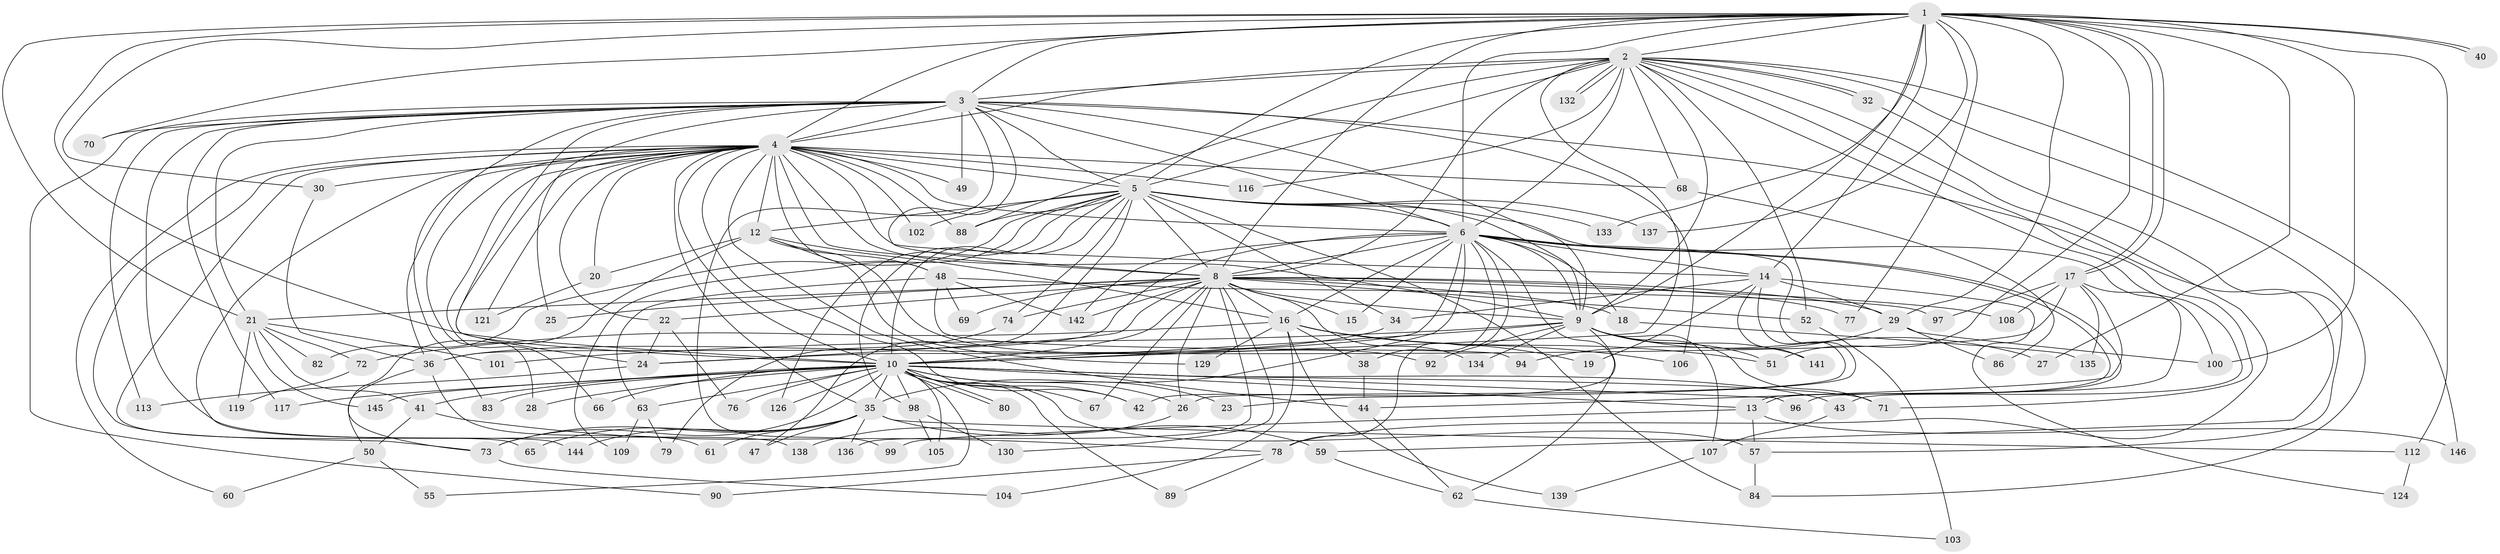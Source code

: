 // Generated by graph-tools (version 1.1) at 2025/51/02/27/25 19:51:49]
// undirected, 112 vertices, 266 edges
graph export_dot {
graph [start="1"]
  node [color=gray90,style=filled];
  1 [super="+54"];
  2 [super="+118"];
  3 [super="+39"];
  4 [super="+93"];
  5 [super="+58"];
  6 [super="+7"];
  8 [super="+143"];
  9 [super="+125"];
  10 [super="+11"];
  12 [super="+87"];
  13 [super="+81"];
  14 [super="+64"];
  15;
  16 [super="+95"];
  17 [super="+45"];
  18;
  19 [super="+91"];
  20;
  21 [super="+31"];
  22 [super="+110"];
  23;
  24;
  25 [super="+85"];
  26 [super="+128"];
  27;
  28;
  29 [super="+33"];
  30 [super="+111"];
  32;
  34;
  35 [super="+37"];
  36 [super="+46"];
  38;
  40;
  41;
  42 [super="+123"];
  43;
  44 [super="+56"];
  47;
  48 [super="+53"];
  49;
  50;
  51 [super="+140"];
  52;
  55;
  57 [super="+131"];
  59;
  60;
  61;
  62 [super="+122"];
  63;
  65;
  66;
  67;
  68;
  69;
  70;
  71 [super="+75"];
  72;
  73 [super="+127"];
  74;
  76;
  77;
  78 [super="+114"];
  79;
  80;
  82;
  83;
  84 [super="+120"];
  86;
  88;
  89;
  90;
  92;
  94;
  96;
  97;
  98;
  99;
  100 [super="+115"];
  101;
  102;
  103;
  104;
  105;
  106;
  107;
  108;
  109;
  112;
  113;
  116;
  117;
  119;
  121;
  124;
  126;
  129;
  130;
  132;
  133;
  134;
  135;
  136;
  137;
  138;
  139;
  141;
  142 [super="+147"];
  144;
  145;
  146;
  1 -- 2;
  1 -- 3;
  1 -- 4;
  1 -- 5;
  1 -- 6 [weight=2];
  1 -- 8 [weight=2];
  1 -- 9;
  1 -- 10;
  1 -- 14;
  1 -- 17;
  1 -- 17;
  1 -- 21;
  1 -- 27;
  1 -- 30;
  1 -- 40;
  1 -- 40;
  1 -- 51;
  1 -- 70;
  1 -- 77;
  1 -- 100;
  1 -- 112;
  1 -- 133;
  1 -- 137;
  1 -- 29;
  2 -- 3 [weight=2];
  2 -- 4;
  2 -- 5;
  2 -- 6 [weight=2];
  2 -- 8;
  2 -- 9;
  2 -- 10;
  2 -- 32;
  2 -- 32;
  2 -- 43;
  2 -- 52;
  2 -- 68;
  2 -- 84;
  2 -- 116;
  2 -- 132;
  2 -- 132;
  2 -- 146;
  2 -- 88;
  2 -- 71;
  2 -- 78;
  3 -- 4;
  3 -- 5;
  3 -- 6 [weight=2];
  3 -- 8;
  3 -- 9;
  3 -- 10;
  3 -- 21;
  3 -- 25 [weight=2];
  3 -- 36;
  3 -- 49;
  3 -- 59;
  3 -- 70;
  3 -- 90;
  3 -- 99;
  3 -- 106;
  3 -- 113;
  3 -- 117;
  3 -- 138;
  4 -- 5;
  4 -- 6 [weight=3];
  4 -- 8;
  4 -- 9;
  4 -- 10;
  4 -- 12;
  4 -- 20;
  4 -- 22;
  4 -- 24;
  4 -- 28;
  4 -- 30;
  4 -- 35;
  4 -- 42;
  4 -- 44;
  4 -- 48 [weight=2];
  4 -- 49;
  4 -- 60;
  4 -- 65;
  4 -- 66;
  4 -- 68;
  4 -- 83;
  4 -- 88;
  4 -- 102;
  4 -- 116;
  4 -- 121;
  4 -- 144;
  4 -- 14;
  4 -- 73;
  5 -- 6 [weight=2];
  5 -- 8;
  5 -- 9;
  5 -- 10 [weight=2];
  5 -- 12;
  5 -- 34;
  5 -- 47;
  5 -- 74;
  5 -- 82;
  5 -- 84;
  5 -- 88;
  5 -- 98;
  5 -- 102;
  5 -- 126;
  5 -- 133;
  5 -- 137;
  5 -- 109;
  5 -- 100;
  6 -- 8 [weight=2];
  6 -- 9 [weight=2];
  6 -- 10 [weight=2];
  6 -- 13;
  6 -- 13;
  6 -- 14;
  6 -- 15;
  6 -- 16;
  6 -- 62;
  6 -- 78;
  6 -- 36;
  6 -- 35;
  6 -- 38;
  6 -- 142;
  6 -- 18;
  6 -- 23;
  8 -- 9 [weight=2];
  8 -- 10 [weight=2];
  8 -- 15;
  8 -- 18;
  8 -- 22;
  8 -- 24;
  8 -- 25;
  8 -- 29;
  8 -- 52;
  8 -- 67;
  8 -- 69;
  8 -- 74;
  8 -- 77;
  8 -- 108;
  8 -- 130;
  8 -- 134;
  8 -- 136;
  8 -- 142;
  8 -- 21;
  8 -- 16;
  8 -- 26;
  9 -- 10 [weight=2];
  9 -- 27;
  9 -- 71;
  9 -- 92;
  9 -- 101;
  9 -- 107;
  9 -- 134;
  9 -- 141;
  9 -- 51;
  9 -- 42;
  10 -- 23;
  10 -- 26;
  10 -- 28;
  10 -- 41;
  10 -- 43;
  10 -- 55;
  10 -- 57;
  10 -- 63;
  10 -- 66;
  10 -- 67;
  10 -- 71;
  10 -- 73;
  10 -- 80;
  10 -- 80;
  10 -- 83;
  10 -- 96;
  10 -- 98;
  10 -- 105;
  10 -- 126;
  10 -- 145;
  10 -- 13;
  10 -- 89;
  10 -- 42;
  10 -- 117;
  10 -- 76;
  10 -- 35;
  12 -- 16;
  12 -- 20;
  12 -- 48;
  12 -- 73;
  12 -- 129;
  12 -- 92;
  13 -- 57;
  13 -- 99;
  13 -- 146;
  14 -- 19;
  14 -- 26;
  14 -- 29;
  14 -- 34;
  14 -- 124;
  14 -- 141;
  16 -- 19 [weight=2];
  16 -- 38;
  16 -- 51;
  16 -- 72;
  16 -- 104;
  16 -- 106;
  16 -- 129;
  16 -- 139;
  17 -- 96;
  17 -- 108;
  17 -- 97;
  17 -- 135;
  17 -- 24;
  17 -- 44;
  18 -- 135;
  20 -- 121;
  21 -- 72;
  21 -- 82;
  21 -- 101;
  21 -- 145;
  21 -- 41;
  21 -- 119;
  22 -- 76;
  22 -- 24;
  24 -- 113;
  26 -- 138;
  29 -- 86;
  29 -- 94;
  29 -- 100;
  30 -- 36;
  32 -- 57;
  34 -- 36;
  35 -- 47;
  35 -- 59;
  35 -- 61;
  35 -- 73;
  35 -- 112;
  35 -- 136;
  35 -- 144;
  35 -- 65;
  36 -- 50;
  36 -- 61;
  38 -- 44;
  41 -- 50;
  41 -- 78;
  43 -- 107;
  44 -- 62;
  48 -- 63;
  48 -- 97;
  48 -- 69;
  48 -- 94;
  48 -- 142;
  50 -- 55;
  50 -- 60;
  52 -- 103;
  57 -- 84;
  59 -- 62;
  62 -- 103;
  63 -- 79;
  63 -- 109;
  68 -- 86;
  72 -- 119;
  73 -- 104;
  74 -- 79;
  78 -- 89;
  78 -- 90;
  98 -- 105;
  98 -- 130;
  107 -- 139;
  112 -- 124;
}

